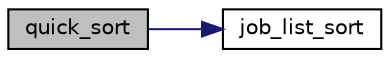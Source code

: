 digraph "quick_sort"
{
 // LATEX_PDF_SIZE
  edge [fontname="Helvetica",fontsize="10",labelfontname="Helvetica",labelfontsize="10"];
  node [fontname="Helvetica",fontsize="10",shape=record];
  rankdir="LR";
  Node1 [label="quick_sort",height=0.2,width=0.4,color="black", fillcolor="grey75", style="filled", fontcolor="black",tooltip=" "];
  Node1 -> Node2 [color="midnightblue",fontsize="10",style="solid",fontname="Helvetica"];
  Node2 [label="job_list_sort",height=0.2,width=0.4,color="black", fillcolor="white", style="filled",URL="$job_8c.html#a9ce48ebe6bc077394287212e3ce67245",tooltip=" "];
}
